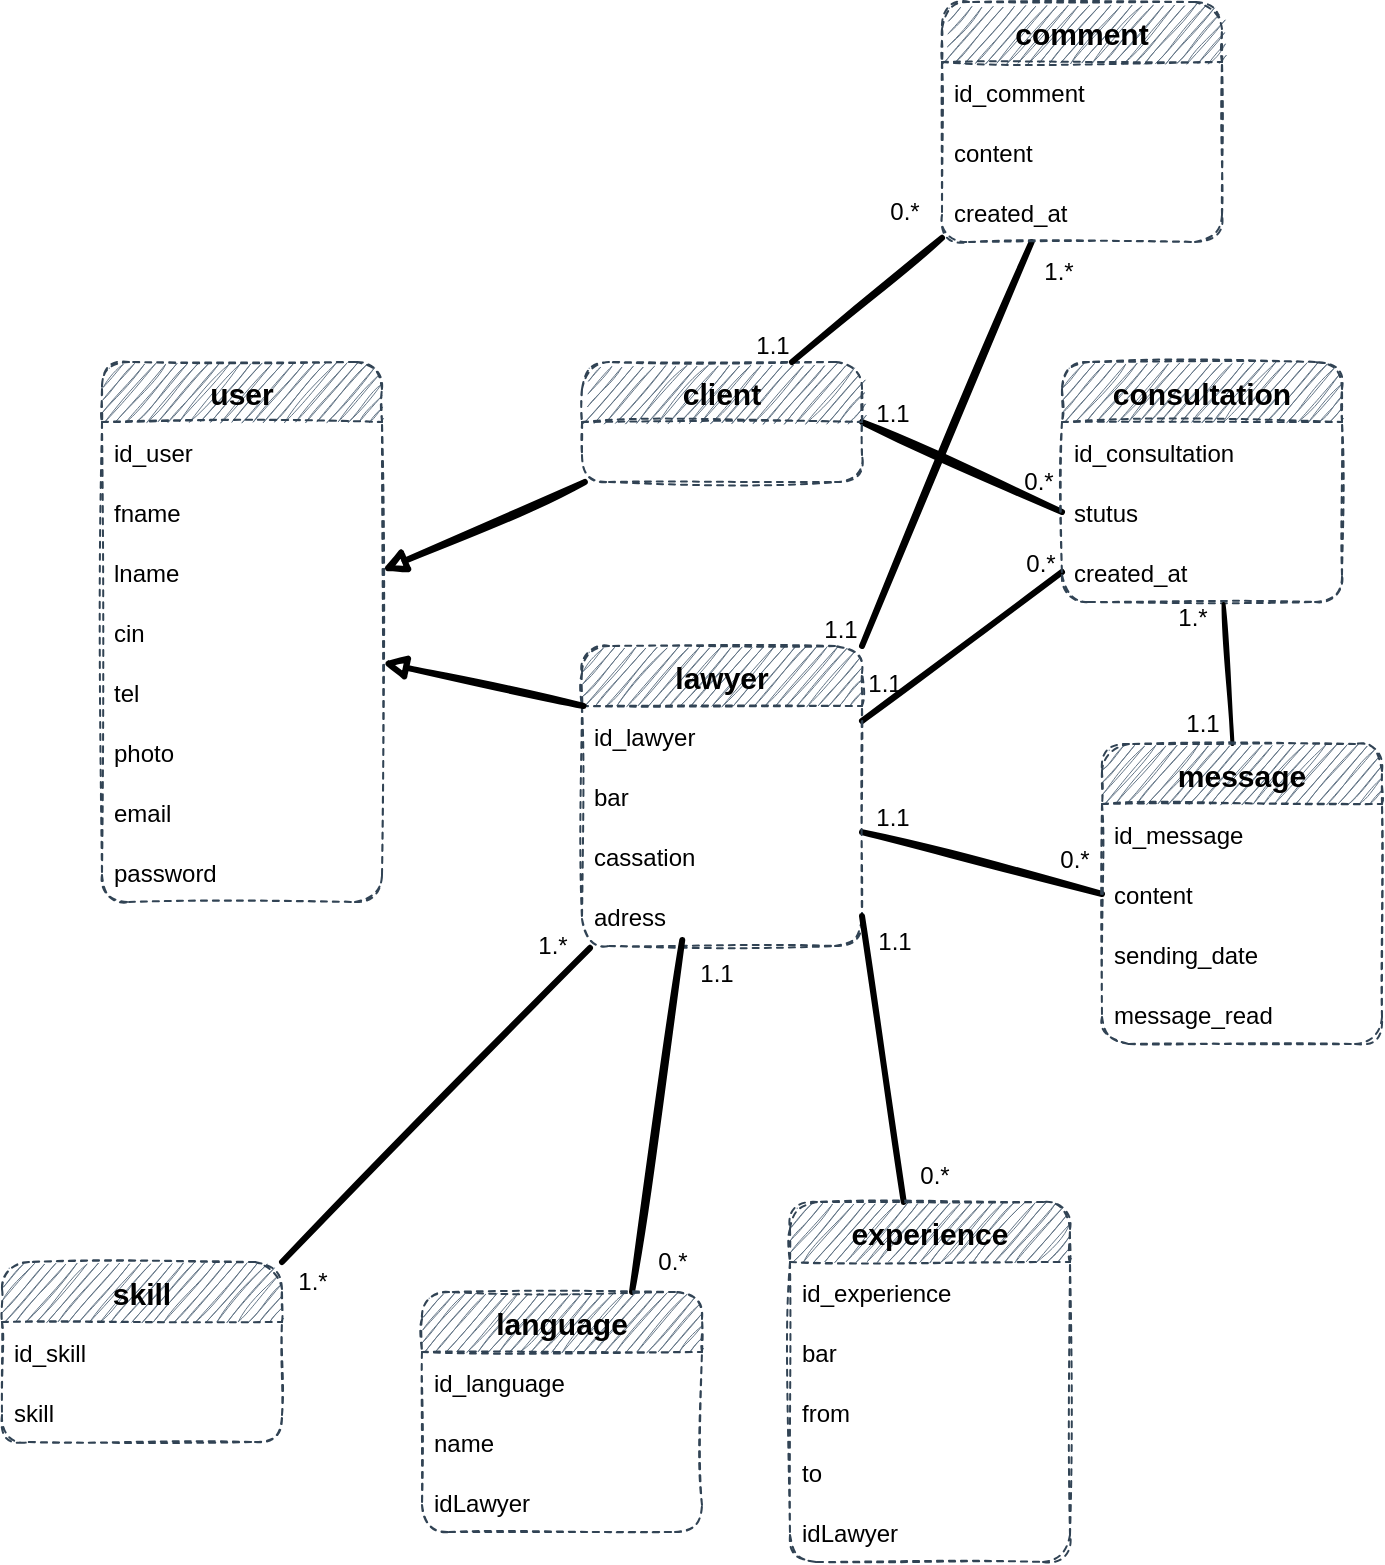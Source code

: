<mxfile>
    <diagram id="XEWKTi3nEzblmNwUxPH5" name="Page-1">
        <mxGraphModel dx="1220" dy="863" grid="0" gridSize="10" guides="1" tooltips="1" connect="1" arrows="1" fold="1" page="1" pageScale="1" pageWidth="827" pageHeight="900" background="none" math="0" shadow="0">
            <root>
                <mxCell id="0"/>
                <mxCell id="1" parent="0"/>
                <mxCell id="7" value="user" style="swimlane;fontStyle=1;childLayout=stackLayout;horizontal=1;startSize=30;horizontalStack=0;resizeParent=1;resizeParentMax=0;resizeLast=0;collapsible=1;marginBottom=0;dashed=1;fillColor=#647687;strokeColor=#314354;fontColor=#000000;sketch=1;rounded=1;fontSize=15;" parent="1" vertex="1">
                    <mxGeometry x="110" y="249" width="140" height="270" as="geometry"/>
                </mxCell>
                <mxCell id="32" value="id_user" style="text;strokeColor=none;fillColor=none;align=left;verticalAlign=middle;spacingLeft=4;spacingRight=4;overflow=hidden;points=[[0,0.5],[1,0.5]];portConstraint=eastwest;rotatable=0;dashed=1;fontColor=#000000;sketch=1;rounded=1;" parent="7" vertex="1">
                    <mxGeometry y="30" width="140" height="30" as="geometry"/>
                </mxCell>
                <mxCell id="9" value="fname" style="text;strokeColor=none;fillColor=none;align=left;verticalAlign=middle;spacingLeft=4;spacingRight=4;overflow=hidden;points=[[0,0.5],[1,0.5]];portConstraint=eastwest;rotatable=0;dashed=1;fontColor=#000000;sketch=1;rounded=1;" parent="7" vertex="1">
                    <mxGeometry y="60" width="140" height="30" as="geometry"/>
                </mxCell>
                <mxCell id="10" value="lname" style="text;strokeColor=none;fillColor=none;align=left;verticalAlign=middle;spacingLeft=4;spacingRight=4;overflow=hidden;points=[[0,0.5],[1,0.5]];portConstraint=eastwest;rotatable=0;dashed=1;fontColor=#000000;sketch=1;rounded=1;" parent="7" vertex="1">
                    <mxGeometry y="90" width="140" height="30" as="geometry"/>
                </mxCell>
                <mxCell id="11" value="cin" style="text;strokeColor=none;fillColor=none;align=left;verticalAlign=middle;spacingLeft=4;spacingRight=4;overflow=hidden;points=[[0,0.5],[1,0.5]];portConstraint=eastwest;rotatable=0;dashed=1;fontColor=#000000;sketch=1;rounded=1;" parent="7" vertex="1">
                    <mxGeometry y="120" width="140" height="30" as="geometry"/>
                </mxCell>
                <mxCell id="12" value="tel" style="text;strokeColor=none;fillColor=none;align=left;verticalAlign=middle;spacingLeft=4;spacingRight=4;overflow=hidden;points=[[0,0.5],[1,0.5]];portConstraint=eastwest;rotatable=0;dashed=1;fontColor=#000000;sketch=1;rounded=1;" parent="7" vertex="1">
                    <mxGeometry y="150" width="140" height="30" as="geometry"/>
                </mxCell>
                <mxCell id="13" value="photo" style="text;strokeColor=none;fillColor=none;align=left;verticalAlign=middle;spacingLeft=4;spacingRight=4;overflow=hidden;points=[[0,0.5],[1,0.5]];portConstraint=eastwest;rotatable=0;dashed=1;fontColor=#000000;sketch=1;rounded=1;" parent="7" vertex="1">
                    <mxGeometry y="180" width="140" height="30" as="geometry"/>
                </mxCell>
                <mxCell id="14" value="email" style="text;strokeColor=none;fillColor=none;align=left;verticalAlign=middle;spacingLeft=4;spacingRight=4;overflow=hidden;points=[[0,0.5],[1,0.5]];portConstraint=eastwest;rotatable=0;dashed=1;fontColor=#000000;sketch=1;rounded=1;" parent="7" vertex="1">
                    <mxGeometry y="210" width="140" height="30" as="geometry"/>
                </mxCell>
                <mxCell id="15" value="password" style="text;strokeColor=none;fillColor=none;align=left;verticalAlign=middle;spacingLeft=4;spacingRight=4;overflow=hidden;points=[[0,0.5],[1,0.5]];portConstraint=eastwest;rotatable=0;dashed=1;fontColor=#000000;sketch=1;rounded=1;" parent="7" vertex="1">
                    <mxGeometry y="240" width="140" height="30" as="geometry"/>
                </mxCell>
                <mxCell id="64" style="edgeStyle=none;html=1;endArrow=block;endFill=0;fontColor=#000000;spacing=5;strokeWidth=3;labelBackgroundColor=#000000;strokeColor=#000000;sketch=1;rounded=1;" parent="1" source="18" target="7" edge="1">
                    <mxGeometry relative="1" as="geometry"/>
                </mxCell>
                <mxCell id="80" style="edgeStyle=none;html=1;exitX=1;exitY=0.5;exitDx=0;exitDy=0;entryX=0;entryY=0.5;entryDx=0;entryDy=0;endArrow=none;endFill=0;fontColor=#000000;spacing=5;strokeWidth=3;labelBackgroundColor=#000000;strokeColor=#000000;sketch=1;rounded=1;" parent="1" source="18" target="45" edge="1">
                    <mxGeometry relative="1" as="geometry"/>
                </mxCell>
                <mxCell id="18" value="client" style="swimlane;fontStyle=1;childLayout=stackLayout;horizontal=1;startSize=30;horizontalStack=0;resizeParent=1;resizeParentMax=0;resizeLast=0;collapsible=1;marginBottom=0;dashed=1;fillColor=#647687;strokeColor=#314354;fontColor=#000000;sketch=1;rounded=1;fontSize=15;" parent="1" vertex="1">
                    <mxGeometry x="350" y="249" width="140" height="60" as="geometry"/>
                </mxCell>
                <mxCell id="67" style="edgeStyle=none;html=1;entryX=0;entryY=0.5;entryDx=0;entryDy=0;endArrow=none;endFill=0;fontColor=#000000;spacing=5;strokeWidth=3;labelBackgroundColor=#000000;strokeColor=#000000;sketch=1;rounded=1;" parent="1" source="27" target="50" edge="1">
                    <mxGeometry relative="1" as="geometry"/>
                </mxCell>
                <mxCell id="79" style="edgeStyle=none;html=1;exitX=1;exitY=0.25;exitDx=0;exitDy=0;entryX=0;entryY=0.5;entryDx=0;entryDy=0;endArrow=none;endFill=0;fontColor=#000000;spacing=5;strokeWidth=3;labelBackgroundColor=#000000;strokeColor=#000000;sketch=1;rounded=1;shadow=0;" parent="1" source="27" target="46" edge="1">
                    <mxGeometry relative="1" as="geometry"/>
                </mxCell>
                <mxCell id="27" value="lawyer" style="swimlane;fontStyle=1;childLayout=stackLayout;horizontal=1;startSize=30;horizontalStack=0;resizeParent=1;resizeParentMax=0;resizeLast=0;collapsible=1;marginBottom=0;dashed=1;fillColor=#647687;strokeColor=#314354;fontColor=#000000;sketch=1;rounded=1;fontSize=15;" parent="1" vertex="1">
                    <mxGeometry x="350" y="391" width="140" height="150" as="geometry"/>
                </mxCell>
                <mxCell id="28" value="id_lawyer" style="text;strokeColor=none;fillColor=none;align=left;verticalAlign=middle;spacingLeft=4;spacingRight=4;overflow=hidden;points=[[0,0.5],[1,0.5]];portConstraint=eastwest;rotatable=0;dashed=1;fontColor=#000000;sketch=1;rounded=1;" parent="27" vertex="1">
                    <mxGeometry y="30" width="140" height="30" as="geometry"/>
                </mxCell>
                <mxCell id="29" value="bar" style="text;strokeColor=none;fillColor=none;align=left;verticalAlign=middle;spacingLeft=4;spacingRight=4;overflow=hidden;points=[[0,0.5],[1,0.5]];portConstraint=eastwest;rotatable=0;dashed=1;fontColor=#000000;sketch=1;rounded=1;" parent="27" vertex="1">
                    <mxGeometry y="60" width="140" height="30" as="geometry"/>
                </mxCell>
                <mxCell id="30" value="cassation" style="text;strokeColor=none;fillColor=none;align=left;verticalAlign=middle;spacingLeft=4;spacingRight=4;overflow=hidden;points=[[0,0.5],[1,0.5]];portConstraint=eastwest;rotatable=0;dashed=1;fontColor=#000000;sketch=1;rounded=1;" parent="27" vertex="1">
                    <mxGeometry y="90" width="140" height="30" as="geometry"/>
                </mxCell>
                <mxCell id="31" value="adress" style="text;strokeColor=none;fillColor=none;align=left;verticalAlign=middle;spacingLeft=4;spacingRight=4;overflow=hidden;points=[[0,0.5],[1,0.5]];portConstraint=eastwest;rotatable=0;dashed=1;fontColor=#000000;sketch=1;rounded=1;" parent="27" vertex="1">
                    <mxGeometry y="120" width="140" height="30" as="geometry"/>
                </mxCell>
                <mxCell id="38" value="skill" style="swimlane;fontStyle=1;childLayout=stackLayout;horizontal=1;startSize=30;horizontalStack=0;resizeParent=1;resizeParentMax=0;resizeLast=0;collapsible=1;marginBottom=0;dashed=1;fillColor=#647687;strokeColor=#314354;fontColor=#000000;sketch=1;rounded=1;fontSize=15;" parent="1" vertex="1">
                    <mxGeometry x="60" y="699" width="140" height="90" as="geometry"/>
                </mxCell>
                <mxCell id="39" value="id_skill" style="text;strokeColor=none;fillColor=none;align=left;verticalAlign=middle;spacingLeft=4;spacingRight=4;overflow=hidden;points=[[0,0.5],[1,0.5]];portConstraint=eastwest;rotatable=0;dashed=1;fontColor=#000000;sketch=1;rounded=1;" parent="38" vertex="1">
                    <mxGeometry y="30" width="140" height="30" as="geometry"/>
                </mxCell>
                <mxCell id="40" value="skill" style="text;strokeColor=none;fillColor=none;align=left;verticalAlign=middle;spacingLeft=4;spacingRight=4;overflow=hidden;points=[[0,0.5],[1,0.5]];portConstraint=eastwest;rotatable=0;dashed=1;fontColor=#000000;sketch=1;rounded=1;" parent="38" vertex="1">
                    <mxGeometry y="60" width="140" height="30" as="geometry"/>
                </mxCell>
                <mxCell id="43" value="consultation" style="swimlane;fontStyle=1;childLayout=stackLayout;horizontal=1;startSize=30;horizontalStack=0;resizeParent=1;resizeParentMax=0;resizeLast=0;collapsible=1;marginBottom=0;dashed=1;fillColor=#647687;strokeColor=#314354;fontColor=#000000;sketch=1;rounded=1;fontSize=15;" parent="1" vertex="1">
                    <mxGeometry x="590" y="249" width="140" height="120" as="geometry"/>
                </mxCell>
                <mxCell id="44" value="id_consultation" style="text;strokeColor=none;fillColor=none;align=left;verticalAlign=middle;spacingLeft=4;spacingRight=4;overflow=hidden;points=[[0,0.5],[1,0.5]];portConstraint=eastwest;rotatable=0;dashed=1;fontColor=#000000;sketch=1;rounded=1;" parent="43" vertex="1">
                    <mxGeometry y="30" width="140" height="30" as="geometry"/>
                </mxCell>
                <mxCell id="45" value="stutus" style="text;strokeColor=none;fillColor=none;align=left;verticalAlign=middle;spacingLeft=4;spacingRight=4;overflow=hidden;points=[[0,0.5],[1,0.5]];portConstraint=eastwest;rotatable=0;dashed=1;fontColor=#000000;sketch=1;rounded=1;" parent="43" vertex="1">
                    <mxGeometry y="60" width="140" height="30" as="geometry"/>
                </mxCell>
                <mxCell id="46" value="created_at" style="text;strokeColor=none;fillColor=none;align=left;verticalAlign=middle;spacingLeft=4;spacingRight=4;overflow=hidden;points=[[0,0.5],[1,0.5]];portConstraint=eastwest;rotatable=0;dashed=1;fontColor=#000000;sketch=1;rounded=1;" parent="43" vertex="1">
                    <mxGeometry y="90" width="140" height="30" as="geometry"/>
                </mxCell>
                <mxCell id="114" style="edgeStyle=none;html=1;entryX=0.577;entryY=1.035;entryDx=0;entryDy=0;entryPerimeter=0;endArrow=none;endFill=0;fontColor=#000000;sketch=1;rounded=1;strokeColor=#000000;strokeWidth=2;" parent="1" source="48" target="46" edge="1">
                    <mxGeometry relative="1" as="geometry"/>
                </mxCell>
                <mxCell id="48" value="message" style="swimlane;fontStyle=1;childLayout=stackLayout;horizontal=1;startSize=30;horizontalStack=0;resizeParent=1;resizeParentMax=0;resizeLast=0;collapsible=1;marginBottom=0;dashed=1;fillColor=#647687;strokeColor=#314354;fontColor=#000000;sketch=1;rounded=1;fontSize=15;" parent="1" vertex="1">
                    <mxGeometry x="610" y="440" width="140" height="150" as="geometry"/>
                </mxCell>
                <mxCell id="49" value="id_message" style="text;align=left;verticalAlign=middle;spacingLeft=4;spacingRight=4;overflow=hidden;points=[[0,0.5],[1,0.5]];portConstraint=eastwest;rotatable=0;dashed=1;fontColor=#000000;sketch=1;rounded=1;" parent="48" vertex="1">
                    <mxGeometry y="30" width="140" height="30" as="geometry"/>
                </mxCell>
                <mxCell id="50" value="content" style="text;strokeColor=none;fillColor=none;align=left;verticalAlign=middle;spacingLeft=4;spacingRight=4;overflow=hidden;points=[[0,0.5],[1,0.5]];portConstraint=eastwest;rotatable=0;dashed=1;fontColor=#000000;sketch=1;rounded=1;" parent="48" vertex="1">
                    <mxGeometry y="60" width="140" height="30" as="geometry"/>
                </mxCell>
                <mxCell id="51" value="sending_date" style="text;strokeColor=none;fillColor=none;align=left;verticalAlign=middle;spacingLeft=4;spacingRight=4;overflow=hidden;points=[[0,0.5],[1,0.5]];portConstraint=eastwest;rotatable=0;dashed=1;fontColor=#000000;sketch=1;rounded=1;" parent="48" vertex="1">
                    <mxGeometry y="90" width="140" height="30" as="geometry"/>
                </mxCell>
                <mxCell id="52" value="message_read" style="text;strokeColor=none;fillColor=none;align=left;verticalAlign=middle;spacingLeft=4;spacingRight=4;overflow=hidden;points=[[0,0.5],[1,0.5]];portConstraint=eastwest;rotatable=0;dashed=1;fontColor=#000000;sketch=1;rounded=1;" parent="48" vertex="1">
                    <mxGeometry y="120" width="140" height="30" as="geometry"/>
                </mxCell>
                <mxCell id="88" style="edgeStyle=none;html=1;exitX=0.75;exitY=0;exitDx=0;exitDy=0;entryX=0.358;entryY=0.9;entryDx=0;entryDy=0;entryPerimeter=0;endArrow=none;endFill=0;fontColor=#000000;spacing=5;strokeWidth=3;labelBackgroundColor=#000000;strokeColor=#000000;sketch=1;rounded=1;" parent="1" source="54" target="31" edge="1">
                    <mxGeometry relative="1" as="geometry"/>
                </mxCell>
                <mxCell id="54" value="language" style="swimlane;fontStyle=1;childLayout=stackLayout;horizontal=1;startSize=30;horizontalStack=0;resizeParent=1;resizeParentMax=0;resizeLast=0;collapsible=1;marginBottom=0;dashed=1;fillColor=#647687;strokeColor=#314354;fontColor=#000000;sketch=1;rounded=1;fontSize=15;" parent="1" vertex="1">
                    <mxGeometry x="270" y="714" width="140" height="120" as="geometry"/>
                </mxCell>
                <mxCell id="55" value="id_language" style="text;strokeColor=none;fillColor=none;align=left;verticalAlign=middle;spacingLeft=4;spacingRight=4;overflow=hidden;points=[[0,0.5],[1,0.5]];portConstraint=eastwest;rotatable=0;dashed=1;fontColor=#000000;sketch=1;rounded=1;" parent="54" vertex="1">
                    <mxGeometry y="30" width="140" height="30" as="geometry"/>
                </mxCell>
                <mxCell id="56" value="name" style="text;strokeColor=none;fillColor=none;align=left;verticalAlign=middle;spacingLeft=4;spacingRight=4;overflow=hidden;points=[[0,0.5],[1,0.5]];portConstraint=eastwest;rotatable=0;dashed=1;fontColor=#000000;sketch=1;rounded=1;" parent="54" vertex="1">
                    <mxGeometry y="60" width="140" height="30" as="geometry"/>
                </mxCell>
                <mxCell id="57" value="idLawyer" style="text;strokeColor=none;fillColor=none;align=left;verticalAlign=middle;spacingLeft=4;spacingRight=4;overflow=hidden;points=[[0,0.5],[1,0.5]];portConstraint=eastwest;rotatable=0;dashed=1;fontColor=#000000;sketch=1;rounded=1;" parent="54" vertex="1">
                    <mxGeometry y="90" width="140" height="30" as="geometry"/>
                </mxCell>
                <mxCell id="84" style="edgeStyle=none;html=1;entryX=1;entryY=0.5;entryDx=0;entryDy=0;endArrow=none;endFill=0;fontColor=#000000;spacing=5;strokeWidth=3;labelBackgroundColor=#000000;strokeColor=#000000;sketch=1;rounded=1;" parent="1" source="58" target="31" edge="1">
                    <mxGeometry relative="1" as="geometry"/>
                </mxCell>
                <mxCell id="58" value="experience" style="swimlane;fontStyle=1;childLayout=stackLayout;horizontal=1;startSize=30;horizontalStack=0;resizeParent=1;resizeParentMax=0;resizeLast=0;collapsible=1;marginBottom=0;dashed=1;fillColor=#647687;strokeColor=#314354;fontColor=#000000;sketch=1;rounded=1;fontSize=15;" parent="1" vertex="1">
                    <mxGeometry x="454" y="669" width="140" height="180" as="geometry"/>
                </mxCell>
                <mxCell id="59" value="id_experience" style="text;strokeColor=none;fillColor=none;align=left;verticalAlign=middle;spacingLeft=4;spacingRight=4;overflow=hidden;points=[[0,0.5],[1,0.5]];portConstraint=eastwest;rotatable=0;dashed=1;fontColor=#000000;sketch=1;rounded=1;" parent="58" vertex="1">
                    <mxGeometry y="30" width="140" height="30" as="geometry"/>
                </mxCell>
                <mxCell id="60" value="bar" style="text;strokeColor=none;fillColor=none;align=left;verticalAlign=middle;spacingLeft=4;spacingRight=4;overflow=hidden;points=[[0,0.5],[1,0.5]];portConstraint=eastwest;rotatable=0;dashed=1;fontColor=#000000;sketch=1;rounded=1;" parent="58" vertex="1">
                    <mxGeometry y="60" width="140" height="30" as="geometry"/>
                </mxCell>
                <mxCell id="61" value="from" style="text;strokeColor=none;fillColor=none;align=left;verticalAlign=middle;spacingLeft=4;spacingRight=4;overflow=hidden;points=[[0,0.5],[1,0.5]];portConstraint=eastwest;rotatable=0;dashed=1;fontColor=#000000;sketch=1;rounded=1;" parent="58" vertex="1">
                    <mxGeometry y="90" width="140" height="30" as="geometry"/>
                </mxCell>
                <mxCell id="62" value="to" style="text;strokeColor=none;fillColor=none;align=left;verticalAlign=middle;spacingLeft=4;spacingRight=4;overflow=hidden;points=[[0,0.5],[1,0.5]];portConstraint=eastwest;rotatable=0;dashed=1;fontColor=#000000;sketch=1;rounded=1;" parent="58" vertex="1">
                    <mxGeometry y="120" width="140" height="30" as="geometry"/>
                </mxCell>
                <mxCell id="63" value="idLawyer" style="text;strokeColor=none;fillColor=none;align=left;verticalAlign=middle;spacingLeft=4;spacingRight=4;overflow=hidden;points=[[0,0.5],[1,0.5]];portConstraint=eastwest;rotatable=0;dashed=1;sketch=1;rounded=1;fontColor=#000000;" parent="58" vertex="1">
                    <mxGeometry y="150" width="140" height="30" as="geometry"/>
                </mxCell>
                <mxCell id="66" style="edgeStyle=none;html=1;endArrow=block;endFill=0;fontColor=#000000;spacing=5;strokeWidth=3;labelBackgroundColor=#000000;strokeColor=#000000;sketch=1;rounded=1;" parent="1" source="28" target="7" edge="1">
                    <mxGeometry relative="1" as="geometry"/>
                </mxCell>
                <mxCell id="69" value="0.*" style="text;html=1;resizable=0;autosize=1;align=center;verticalAlign=middle;points=[];fillColor=none;strokeColor=none;rounded=1;dashed=1;fontColor=#000000;sketch=1;" parent="1" vertex="1">
                    <mxGeometry x="581" y="488" width="30" height="20" as="geometry"/>
                </mxCell>
                <mxCell id="77" value="1.1" style="text;html=1;resizable=0;autosize=1;align=center;verticalAlign=middle;points=[];fillColor=none;strokeColor=none;rounded=1;dashed=1;fontColor=#000000;sketch=1;" parent="1" vertex="1">
                    <mxGeometry x="490" y="467" width="30" height="20" as="geometry"/>
                </mxCell>
                <mxCell id="82" value="1.1" style="text;html=1;resizable=0;autosize=1;align=center;verticalAlign=middle;points=[];fillColor=none;strokeColor=none;rounded=1;dashed=1;fontColor=#000000;sketch=1;" parent="1" vertex="1">
                    <mxGeometry x="490" y="265" width="30" height="20" as="geometry"/>
                </mxCell>
                <mxCell id="83" value="0.*" style="text;html=1;resizable=0;autosize=1;align=center;verticalAlign=middle;points=[];fillColor=none;strokeColor=none;rounded=1;dashed=1;fontColor=#000000;sketch=1;" parent="1" vertex="1">
                    <mxGeometry x="563" y="299" width="30" height="20" as="geometry"/>
                </mxCell>
                <mxCell id="85" value="1.1" style="text;html=1;resizable=0;autosize=1;align=center;verticalAlign=middle;points=[];fillColor=none;strokeColor=none;rounded=1;dashed=1;fontColor=#000000;sketch=1;" parent="1" vertex="1">
                    <mxGeometry x="491" y="529" width="30" height="20" as="geometry"/>
                </mxCell>
                <mxCell id="87" value="0.*" style="text;html=1;resizable=0;autosize=1;align=center;verticalAlign=middle;points=[];fillColor=none;strokeColor=none;rounded=1;dashed=1;fontColor=#000000;sketch=1;" parent="1" vertex="1">
                    <mxGeometry x="511" y="646" width="30" height="20" as="geometry"/>
                </mxCell>
                <mxCell id="89" value="1.1" style="text;html=1;resizable=0;autosize=1;align=center;verticalAlign=middle;points=[];fillColor=none;strokeColor=none;rounded=1;dashed=1;fontColor=#000000;sketch=1;" parent="1" vertex="1">
                    <mxGeometry x="402" y="545" width="30" height="20" as="geometry"/>
                </mxCell>
                <mxCell id="90" value="0.*" style="text;html=1;resizable=0;autosize=1;align=center;verticalAlign=middle;points=[];fillColor=none;strokeColor=none;rounded=1;dashed=1;fontColor=#000000;sketch=1;" parent="1" vertex="1">
                    <mxGeometry x="380" y="689" width="30" height="20" as="geometry"/>
                </mxCell>
                <mxCell id="93" value="1.*" style="text;html=1;resizable=0;autosize=1;align=center;verticalAlign=middle;points=[];fillColor=none;strokeColor=none;rounded=1;dashed=1;fontColor=#000000;sketch=1;" parent="1" vertex="1">
                    <mxGeometry x="320" y="531" width="30" height="20" as="geometry"/>
                </mxCell>
                <mxCell id="102" style="edgeStyle=none;html=1;entryX=0.75;entryY=0;entryDx=0;entryDy=0;endArrow=none;endFill=0;fontColor=#000000;spacing=5;strokeWidth=3;labelBackgroundColor=#000000;strokeColor=#000000;sketch=1;rounded=1;" parent="1" source="98" target="18" edge="1">
                    <mxGeometry relative="1" as="geometry"/>
                </mxCell>
                <mxCell id="103" style="edgeStyle=none;html=1;entryX=1;entryY=0;entryDx=0;entryDy=0;endArrow=none;endFill=0;fontColor=#000000;spacing=5;strokeWidth=3;labelBackgroundColor=#000000;strokeColor=#000000;sketch=1;rounded=1;" parent="1" source="98" target="27" edge="1">
                    <mxGeometry relative="1" as="geometry"/>
                </mxCell>
                <mxCell id="98" value="comment" style="swimlane;fontStyle=1;childLayout=stackLayout;horizontal=1;startSize=30;horizontalStack=0;resizeParent=1;resizeParentMax=0;resizeLast=0;collapsible=1;marginBottom=0;dashed=1;fillColor=#647687;strokeColor=#314354;fontColor=#000000;sketch=1;rounded=1;fontSize=15;" parent="1" vertex="1">
                    <mxGeometry x="530" y="69" width="140" height="120" as="geometry"/>
                </mxCell>
                <mxCell id="99" value="id_comment" style="text;strokeColor=none;fillColor=none;align=left;verticalAlign=middle;spacingLeft=4;spacingRight=4;overflow=hidden;points=[[0,0.5],[1,0.5]];portConstraint=eastwest;rotatable=0;dashed=1;fontColor=#000000;sketch=1;rounded=1;" parent="98" vertex="1">
                    <mxGeometry y="30" width="140" height="30" as="geometry"/>
                </mxCell>
                <mxCell id="100" value="content" style="text;strokeColor=none;fillColor=none;align=left;verticalAlign=middle;spacingLeft=4;spacingRight=4;overflow=hidden;points=[[0,0.5],[1,0.5]];portConstraint=eastwest;rotatable=0;dashed=1;fontColor=#000000;sketch=1;rounded=1;" parent="98" vertex="1">
                    <mxGeometry y="60" width="140" height="30" as="geometry"/>
                </mxCell>
                <mxCell id="101" value="created_at" style="text;strokeColor=none;fillColor=none;align=left;verticalAlign=middle;spacingLeft=4;spacingRight=4;overflow=hidden;points=[[0,0.5],[1,0.5]];portConstraint=eastwest;rotatable=0;dashed=1;fontColor=#000000;sketch=1;rounded=1;" parent="98" vertex="1">
                    <mxGeometry y="90" width="140" height="30" as="geometry"/>
                </mxCell>
                <mxCell id="104" value="0.*" style="text;html=1;resizable=0;autosize=1;align=center;verticalAlign=middle;points=[];fillColor=none;strokeColor=none;rounded=1;dashed=1;fontColor=#000000;sketch=1;" parent="1" vertex="1">
                    <mxGeometry x="496" y="164" width="30" height="20" as="geometry"/>
                </mxCell>
                <mxCell id="105" value="1.*" style="text;html=1;resizable=0;autosize=1;align=center;verticalAlign=middle;points=[];fillColor=none;strokeColor=none;rounded=1;dashed=1;fontColor=#000000;sketch=1;" parent="1" vertex="1">
                    <mxGeometry x="573" y="194" width="30" height="20" as="geometry"/>
                </mxCell>
                <mxCell id="108" value="1.1" style="text;html=1;resizable=0;autosize=1;align=center;verticalAlign=middle;points=[];fillColor=none;strokeColor=none;rounded=1;dashed=1;fontColor=#000000;sketch=1;" parent="1" vertex="1">
                    <mxGeometry x="430" y="231" width="30" height="20" as="geometry"/>
                </mxCell>
                <mxCell id="111" value="1.1" style="text;html=1;resizable=0;autosize=1;align=center;verticalAlign=middle;points=[];fillColor=none;strokeColor=none;rounded=1;dashed=1;fontColor=#000000;sketch=1;" parent="1" vertex="1">
                    <mxGeometry x="464" y="373" width="30" height="20" as="geometry"/>
                </mxCell>
                <mxCell id="115" value="0.*" style="text;html=1;resizable=0;autosize=1;align=center;verticalAlign=middle;points=[];fillColor=none;strokeColor=none;rounded=1;dashed=1;fontColor=#000000;sketch=1;" parent="1" vertex="1">
                    <mxGeometry x="564" y="340" width="30" height="20" as="geometry"/>
                </mxCell>
                <mxCell id="116" value="1.1" style="text;html=1;resizable=0;autosize=1;align=center;verticalAlign=middle;points=[];rounded=1;dashed=1;fontColor=#000000;sketch=1;" parent="1" vertex="1">
                    <mxGeometry x="486" y="400" width="30" height="20" as="geometry"/>
                </mxCell>
                <mxCell id="117" value="1.*" style="text;html=1;resizable=0;autosize=1;align=center;verticalAlign=middle;points=[];fillColor=none;strokeColor=none;rounded=1;dashed=1;fontColor=#000000;sketch=1;" parent="1" vertex="1">
                    <mxGeometry x="640" y="367" width="30" height="20" as="geometry"/>
                </mxCell>
                <mxCell id="118" value="1.1" style="text;html=1;resizable=0;autosize=1;align=center;verticalAlign=middle;points=[];fillColor=none;strokeColor=none;rounded=1;dashed=1;fontColor=#000000;sketch=1;" parent="1" vertex="1">
                    <mxGeometry x="645" y="420" width="30" height="20" as="geometry"/>
                </mxCell>
                <mxCell id="94" value="1.*" style="text;html=1;resizable=0;autosize=1;align=center;verticalAlign=middle;points=[];fillColor=none;strokeColor=none;rounded=1;dashed=1;fontColor=#000000;sketch=1;" parent="1" vertex="1">
                    <mxGeometry x="200" y="699" width="30" height="20" as="geometry"/>
                </mxCell>
                <mxCell id="122" style="edgeStyle=none;html=1;entryX=1;entryY=0;entryDx=0;entryDy=0;endArrow=none;endFill=0;fontColor=#000000;spacing=5;strokeWidth=3;labelBackgroundColor=#000000;strokeColor=#000000;sketch=1;rounded=1;" parent="1" target="38" edge="1">
                    <mxGeometry relative="1" as="geometry">
                        <mxPoint x="354" y="542" as="sourcePoint"/>
                    </mxGeometry>
                </mxCell>
            </root>
        </mxGraphModel>
    </diagram>
</mxfile>